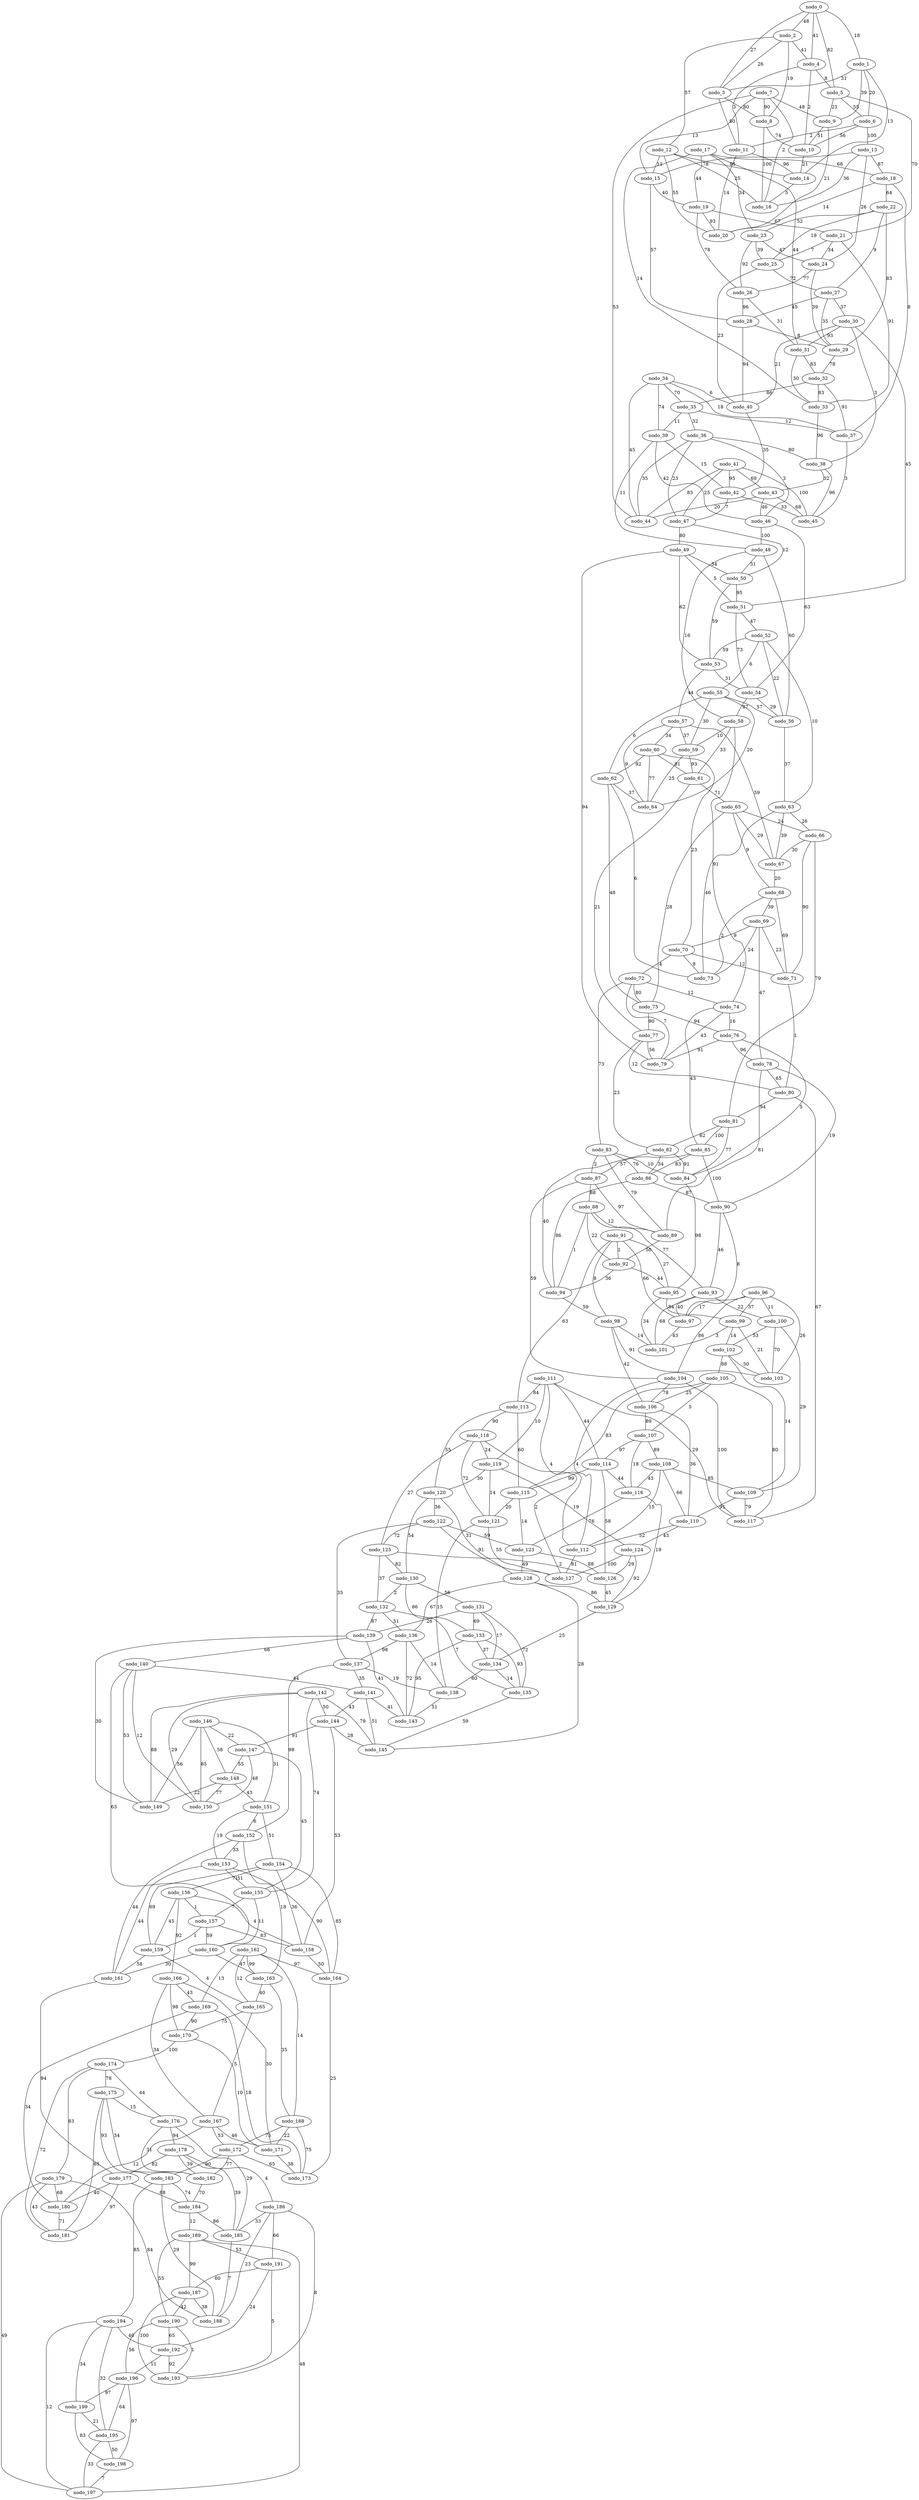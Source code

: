 graph gen_BarabasiAlbert_200 {
  nodo_184 -- nodo_189 [label=12 weight=12];
  nodo_120 -- nodo_130 [label=54 weight=54];
  nodo_144 -- nodo_158 [label=53 weight=53];
  nodo_39 -- nodo_46 [label=42 weight=42];
  nodo_84 -- nodo_95 [label=98 weight=98];
  nodo_112 -- nodo_127 [label=81 weight=81];
  nodo_120 -- nodo_122 [label=36 weight=36];
  nodo_152 -- nodo_163 [label=18 weight=18];
  nodo_120 -- nodo_128 [label=31 weight=31];
  nodo_192 -- nodo_193 [label=92 weight=92];
  nodo_152 -- nodo_161 [label=44 weight=44];
  nodo_39 -- nodo_48 [label=11 weight=11];
  nodo_192 -- nodo_196 [label=11 weight=11];
  nodo_39 -- nodo_42 [label=15 weight=15];
  nodo_160 -- nodo_163 [label=47 weight=47];
  nodo_9 -- nodo_20 [label=21 weight=21];
  nodo_95 -- nodo_99 [label=84 weight=84];
  nodo_160 -- nodo_161 [label=30 weight=30];
  nodo_51 -- nodo_54 [label=73 weight=73];
  nodo_51 -- nodo_52 [label=47 weight=47];
  nodo_49 -- nodo_79 [label=94 weight=94];
  nodo_17 -- nodo_18 [label=68 weight=68];
  nodo_17 -- nodo_19 [label=44 weight=44];
  nodo_62 -- nodo_73 [label=6 weight=6];
  nodo_62 -- nodo_64 [label=37 weight=37];
  nodo_152 -- nodo_153 [label=33 weight=33];
  nodo_184 -- nodo_185 [label=86 weight=86];
  nodo_17 -- nodo_23 [label=34 weight=34];
  nodo_136 -- nodo_143 [label=72 weight=72];
  nodo_168 -- nodo_172 [label=75 weight=75];
  nodo_168 -- nodo_173 [label=75 weight=75];
  nodo_28 -- nodo_29 [label=8 weight=8];
  nodo_168 -- nodo_171 [label=22 weight=22];
  nodo_27 -- nodo_30 [label=37 weight=37];
  nodo_91 -- nodo_113 [label=63 weight=63];
  nodo_62 -- nodo_75 [label=48 weight=48];
  nodo_98 -- nodo_103 [label=91 weight=91];
  nodo_98 -- nodo_106 [label=42 weight=42];
  nodo_98 -- nodo_101 [label=14 weight=14];
  nodo_27 -- nodo_29 [label=35 weight=35];
  nodo_27 -- nodo_28 [label=45 weight=45];
  nodo_49 -- nodo_53 [label=62 weight=62];
  nodo_175 -- nodo_176 [label=15 weight=15];
  nodo_111 -- nodo_117 [label=29 weight=29];
  nodo_111 -- nodo_119 [label=10 weight=10];
  nodo_111 -- nodo_113 [label=84 weight=84];
  nodo_111 -- nodo_112 [label=4 weight=4];
  nodo_111 -- nodo_114 [label=44 weight=44];
  nodo_49 -- nodo_50 [label=34 weight=34];
  nodo_49 -- nodo_51 [label=5 weight=5];
  nodo_38 -- nodo_43 [label=32 weight=32];
  nodo_144 -- nodo_147 [label=91 weight=91];
  nodo_38 -- nodo_45 [label=96 weight=96];
  nodo_144 -- nodo_145 [label=28 weight=28];
  nodo_175 -- nodo_181 [label=65 weight=65];
  nodo_175 -- nodo_182 [label=34 weight=34];
  nodo_199 -- nodo_195 [label=21 weight=21];
  nodo_175 -- nodo_183 [label=93 weight=93];
  nodo_52 -- nodo_56 [label=22 weight=22];
  nodo_52 -- nodo_55 [label=6 weight=6];
  nodo_52 -- nodo_53 [label=59 weight=59];
  nodo_15 -- nodo_28 [label=57 weight=57];
  nodo_191 -- nodo_187 [label=60 weight=60];
  nodo_63 -- nodo_73 [label=46 weight=46];
  nodo_63 -- nodo_67 [label=39 weight=39];
  nodo_63 -- nodo_66 [label=26 weight=26];
  nodo_128 -- nodo_129 [label=86 weight=86];
  nodo_185 -- nodo_188 [label=7 weight=7];
  nodo_52 -- nodo_63 [label=10 weight=10];
  nodo_74 -- nodo_76 [label=16 weight=16];
  nodo_74 -- nodo_79 [label=43 weight=43];
  nodo_135 -- nodo_145 [label=59 weight=59];
  nodo_113 -- nodo_120 [label=55 weight=55];
  nodo_85 -- nodo_86 [label=83 weight=83];
  nodo_85 -- nodo_87 [label=57 weight=57];
  nodo_167 -- nodo_180 [label=12 weight=12];
  nodo_85 -- nodo_90 [label=100 weight=100];
  nodo_151 -- nodo_152 [label=6 weight=6];
  nodo_96 -- nodo_97 [label=17 weight=17];
  nodo_151 -- nodo_153 [label=19 weight=19];
  nodo_151 -- nodo_154 [label=51 weight=51];
  nodo_74 -- nodo_85 [label=43 weight=43];
  nodo_96 -- nodo_99 [label=37 weight=37];
  nodo_75 -- nodo_76 [label=94 weight=94];
  nodo_99 -- nodo_101 [label=3 weight=3];
  nodo_48 -- nodo_50 [label=31 weight=31];
  nodo_75 -- nodo_77 [label=90 weight=90];
  nodo_99 -- nodo_103 [label=21 weight=21];
  nodo_99 -- nodo_102 [label=14 weight=14];
  nodo_134 -- nodo_135 [label=14 weight=14];
  nodo_134 -- nodo_138 [label=60 weight=60];
  nodo_48 -- nodo_58 [label=16 weight=16];
  nodo_48 -- nodo_56 [label=60 weight=60];
  nodo_128 -- nodo_145 [label=28 weight=28];
  nodo_86 -- nodo_94 [label=86 weight=86];
  nodo_167 -- nodo_171 [label=46 weight=46];
  nodo_37 -- nodo_45 [label=3 weight=3];
  nodo_167 -- nodo_172 [label=53 weight=53];
  nodo_86 -- nodo_90 [label=87 weight=87];
  nodo_53 -- nodo_57 [label=44 weight=44];
  nodo_191 -- nodo_192 [label=24 weight=24];
  nodo_191 -- nodo_193 [label=5 weight=5];
  nodo_26 -- nodo_31 [label=31 weight=31];
  nodo_53 -- nodo_54 [label=31 weight=31];
  nodo_1 -- nodo_14 [label=13 weight=13];
  nodo_128 -- nodo_136 [label=67 weight=67];
  nodo_15 -- nodo_19 [label=40 weight=40];
  nodo_26 -- nodo_28 [label=96 weight=96];
  nodo_162 -- nodo_169 [label=13 weight=13];
  nodo_162 -- nodo_168 [label=14 weight=14];
  nodo_31 -- nodo_32 [label=83 weight=83];
  nodo_31 -- nodo_33 [label=30 weight=30];
  nodo_130 -- nodo_133 [label=86 weight=86];
  nodo_154 -- nodo_164 [label=85 weight=85];
  nodo_174 -- nodo_181 [label=72 weight=72];
  nodo_42 -- nodo_47 [label=7 weight=7];
  nodo_182 -- nodo_184 [label=70 weight=70];
  nodo_42 -- nodo_45 [label=33 weight=33];
  nodo_174 -- nodo_179 [label=83 weight=83];
  nodo_70 -- nodo_73 [label=9 weight=9];
  nodo_110 -- nodo_112 [label=52 weight=52];
  nodo_70 -- nodo_71 [label=12 weight=12];
  nodo_70 -- nodo_72 [label=4 weight=4];
  nodo_97 -- nodo_101 [label=43 weight=43];
  nodo_174 -- nodo_175 [label=78 weight=78];
  nodo_174 -- nodo_176 [label=44 weight=44];
  nodo_81 -- nodo_82 [label=62 weight=62];
  nodo_178 -- nodo_185 [label=39 weight=39];
  nodo_81 -- nodo_84 [label=77 weight=77];
  nodo_178 -- nodo_186 [label=4 weight=4];
  nodo_81 -- nodo_85 [label=100 weight=100];
  nodo_59 -- nodo_61 [label=93 weight=93];
  nodo_146 -- nodo_150 [label=85 weight=85];
  nodo_146 -- nodo_151 [label=31 weight=31];
  nodo_130 -- nodo_131 [label=56 weight=56];
  nodo_130 -- nodo_132 [label=2 weight=2];
  nodo_92 -- nodo_95 [label=44 weight=44];
  nodo_169 -- nodo_170 [label=90 weight=90];
  nodo_92 -- nodo_94 [label=36 weight=36];
  nodo_162 -- nodo_165 [label=12 weight=12];
  nodo_105 -- nodo_106 [label=25 weight=25];
  nodo_162 -- nodo_164 [label=97 weight=97];
  nodo_59 -- nodo_64 [label=25 weight=25];
  nodo_105 -- nodo_107 [label=5 weight=5];
  nodo_162 -- nodo_163 [label=99 weight=99];
  nodo_169 -- nodo_173 [label=18 weight=18];
  nodo_102 -- nodo_109 [label=14 weight=14];
  nodo_82 -- nodo_84 [label=91 weight=91];
  nodo_102 -- nodo_105 [label=88 weight=88];
  nodo_82 -- nodo_86 [label=34 weight=34];
  nodo_102 -- nodo_103 [label=50 weight=50];
  nodo_2 -- nodo_12 [label=57 weight=57];
  nodo_93 -- nodo_97 [label=40 weight=40];
  nodo_146 -- nodo_149 [label=56 weight=56];
  nodo_169 -- nodo_180 [label=34 weight=34];
  nodo_146 -- nodo_147 [label=22 weight=22];
  nodo_30 -- nodo_51 [label=45 weight=45];
  nodo_146 -- nodo_148 [label=58 weight=58];
  nodo_105 -- nodo_115 [label=83 weight=83];
  nodo_105 -- nodo_117 [label=80 weight=80];
  nodo_118 -- nodo_127 [label=2 weight=2];
  nodo_177 -- nodo_184 [label=88 weight=88];
  nodo_30 -- nodo_38 [label=3 weight=3];
  nodo_118 -- nodo_125 [label=27 weight=27];
  nodo_177 -- nodo_181 [label=97 weight=97];
  nodo_71 -- nodo_80 [label=1 weight=1];
  nodo_30 -- nodo_31 [label=93 weight=93];
  nodo_177 -- nodo_180 [label=40 weight=40];
  nodo_118 -- nodo_121 [label=72 weight=72];
  nodo_60 -- nodo_70 [label=23 weight=23];
  nodo_60 -- nodo_61 [label=81 weight=81];
  nodo_41 -- nodo_47 [label=25 weight=25];
  nodo_60 -- nodo_62 [label=92 weight=92];
  nodo_190 -- nodo_193 [label=1 weight=1];
  nodo_190 -- nodo_196 [label=56 weight=56];
  nodo_60 -- nodo_64 [label=77 weight=77];
  nodo_41 -- nodo_42 [label=95 weight=95];
  nodo_41 -- nodo_43 [label=69 weight=69];
  nodo_19 -- nodo_26 [label=78 weight=78];
  nodo_41 -- nodo_44 [label=83 weight=83];
  nodo_133 -- nodo_135 [label=93 weight=93];
  nodo_190 -- nodo_192 [label=65 weight=65];
  nodo_41 -- nodo_45 [label=100 weight=100];
  nodo_133 -- nodo_134 [label=37 weight=37];
  nodo_19 -- nodo_20 [label=93 weight=93];
  nodo_19 -- nodo_21 [label=67 weight=67];
  nodo_30 -- nodo_40 [label=21 weight=21];
  nodo_153 -- nodo_161 [label=44 weight=44];
  nodo_183 -- nodo_184 [label=74 weight=74];
  nodo_153 -- nodo_164 [label=90 weight=90];
  nodo_183 -- nodo_188 [label=29 weight=29];
  nodo_29 -- nodo_32 [label=78 weight=78];
  nodo_131 -- nodo_139 [label=26 weight=26];
  nodo_133 -- nodo_143 [label=95 weight=95];
  nodo_131 -- nodo_134 [label=17 weight=17];
  nodo_18 -- nodo_22 [label=64 weight=64];
  nodo_131 -- nodo_135 [label=72 weight=72];
  nodo_131 -- nodo_133 [label=69 weight=69];
  nodo_18 -- nodo_20 [label=14 weight=14];
  nodo_118 -- nodo_119 [label=24 weight=24];
  nodo_153 -- nodo_155 [label=51 weight=51];
  nodo_148 -- nodo_149 [label=22 weight=22];
  nodo_183 -- nodo_194 [label=85 weight=85];
  nodo_96 -- nodo_100 [label=11 weight=11];
  nodo_126 -- nodo_129 [label=45 weight=45];
  nodo_161 -- nodo_177 [label=94 weight=94];
  nodo_82 -- nodo_94 [label=40 weight=40];
  nodo_104 -- nodo_106 [label=78 weight=78];
  nodo_18 -- nodo_37 [label=8 weight=8];
  nodo_3 -- nodo_11 [label=80 weight=80];
  nodo_125 -- nodo_130 [label=82 weight=82];
  nodo_96 -- nodo_104 [label=86 weight=86];
  nodo_96 -- nodo_103 [label=26 weight=26];
  nodo_125 -- nodo_132 [label=37 weight=37];
  nodo_50 -- nodo_53 [label=59 weight=59];
  nodo_72 -- nodo_83 [label=73 weight=73];
  nodo_50 -- nodo_51 [label=95 weight=95];
  nodo_104 -- nodo_112 [label=4 weight=4];
  nodo_148 -- nodo_150 [label=77 weight=77];
  nodo_148 -- nodo_151 [label=43 weight=43];
  nodo_28 -- nodo_40 [label=94 weight=94];
  nodo_104 -- nodo_117 [label=100 weight=100];
  nodo_125 -- nodo_126 [label=2 weight=2];
  nodo_61 -- nodo_65 [label=71 weight=71];
  nodo_17 -- nodo_33 [label=14 weight=14];
  nodo_40 -- nodo_42 [label=35 weight=35];
  nodo_72 -- nodo_79 [label=7 weight=7];
  nodo_17 -- nodo_31 [label=44 weight=44];
  nodo_72 -- nodo_75 [label=80 weight=80];
  nodo_72 -- nodo_74 [label=12 weight=12];
  nodo_132 -- nodo_136 [label=51 weight=51];
  nodo_132 -- nodo_135 [label=7 weight=7];
  nodo_83 -- nodo_89 [label=79 weight=79];
  nodo_154 -- nodo_156 [label=71 weight=71];
  nodo_154 -- nodo_159 [label=69 weight=69];
  nodo_176 -- nodo_182 [label=31 weight=31];
  nodo_83 -- nodo_84 [label=10 weight=10];
  nodo_132 -- nodo_139 [label=87 weight=87];
  nodo_83 -- nodo_87 [label=2 weight=2];
  nodo_83 -- nodo_86 [label=76 weight=76];
  nodo_154 -- nodo_158 [label=36 weight=36];
  nodo_176 -- nodo_185 [label=29 weight=29];
  nodo_119 -- nodo_124 [label=19 weight=19];
  nodo_176 -- nodo_178 [label=94 weight=94];
  nodo_61 -- nodo_77 [label=21 weight=21];
  nodo_119 -- nodo_120 [label=30 weight=30];
  nodo_198 -- nodo_199 [label=83 weight=83];
  nodo_198 -- nodo_197 [label=7 weight=7];
  nodo_119 -- nodo_121 [label=14 weight=14];
  nodo_110 -- nodo_124 [label=43 weight=43];
  nodo_94 -- nodo_98 [label=59 weight=59];
  nodo_140 -- nodo_141 [label=44 weight=44];
  nodo_164 -- nodo_173 [label=25 weight=25];
  nodo_172 -- nodo_173 [label=65 weight=65];
  nodo_80 -- nodo_117 [label=67 weight=67];
  nodo_4 -- nodo_11 [label=3 weight=3];
  nodo_4 -- nodo_10 [label=2 weight=2];
  nodo_67 -- nodo_68 [label=20 weight=20];
  nodo_78 -- nodo_90 [label=19 weight=19];
  nodo_95 -- nodo_101 [label=34 weight=34];
  nodo_196 -- nodo_199 [label=97 weight=97];
  nodo_107 -- nodo_108 [label=89 weight=89];
  nodo_56 -- nodo_63 [label=37 weight=37];
  nodo_172 -- nodo_182 [label=77 weight=77];
  nodo_172 -- nodo_183 [label=90 weight=90];
  nodo_156 -- nodo_166 [label=92 weight=92];
  nodo_196 -- nodo_198 [label=97 weight=97];
  nodo_89 -- nodo_92 [label=50 weight=50];
  nodo_140 -- nodo_150 [label=12 weight=12];
  nodo_147 -- nodo_148 [label=55 weight=55];
  nodo_7 -- nodo_8 [label=90 weight=90];
  nodo_7 -- nodo_9 [label=48 weight=48];
  nodo_78 -- nodo_80 [label=65 weight=65];
  nodo_140 -- nodo_149 [label=53 weight=53];
  nodo_78 -- nodo_89 [label=81 weight=81];
  nodo_124 -- nodo_129 [label=92 weight=92];
  nodo_147 -- nodo_150 [label=48 weight=48];
  nodo_33 -- nodo_38 [label=96 weight=96];
  nodo_140 -- nodo_160 [label=63 weight=63];
  nodo_124 -- nodo_126 [label=29 weight=29];
  nodo_179 -- nodo_181 [label=43 weight=43];
  nodo_124 -- nodo_127 [label=100 weight=100];
  nodo_147 -- nodo_155 [label=45 weight=45];
  nodo_179 -- nodo_180 [label=68 weight=68];
  nodo_116 -- nodo_123 [label=76 weight=76];
  nodo_116 -- nodo_129 [label=19 weight=19];
  nodo_107 -- nodo_114 [label=97 weight=97];
  nodo_107 -- nodo_116 [label=18 weight=18];
  nodo_57 -- nodo_59 [label=37 weight=37];
  nodo_68 -- nodo_71 [label=69 weight=69];
  nodo_155 -- nodo_160 [label=11 weight=11];
  nodo_100 -- nodo_109 [label=29 weight=29];
  nodo_11 -- nodo_14 [label=96 weight=96];
  nodo_68 -- nodo_73 [label=2 weight=2];
  nodo_100 -- nodo_103 [label=70 weight=70];
  nodo_100 -- nodo_102 [label=53 weight=53];
  nodo_57 -- nodo_60 [label=34 weight=34];
  nodo_68 -- nodo_69 [label=39 weight=39];
  nodo_11 -- nodo_20 [label=14 weight=14];
  nodo_87 -- nodo_104 [label=59 weight=59];
  nodo_22 -- nodo_23 [label=52 weight=52];
  nodo_90 -- nodo_93 [label=46 weight=46];
  nodo_22 -- nodo_25 [label=19 weight=19];
  nodo_57 -- nodo_67 [label=59 weight=59];
  nodo_22 -- nodo_27 [label=9 weight=9];
  nodo_90 -- nodo_97 [label=8 weight=8];
  nodo_155 -- nodo_157 [label=7 weight=7];
  nodo_22 -- nodo_29 [label=83 weight=83];
  nodo_57 -- nodo_64 [label=9 weight=9];
  nodo_10 -- nodo_14 [label=21 weight=21];
  nodo_141 -- nodo_145 [label=51 weight=51];
  nodo_141 -- nodo_144 [label=43 weight=43];
  nodo_80 -- nodo_81 [label=94 weight=94];
  nodo_5 -- nodo_21 [label=70 weight=70];
  nodo_163 -- nodo_168 [label=35 weight=35];
  nodo_179 -- nodo_197 [label=49 weight=49];
  nodo_91 -- nodo_95 [label=27 weight=27];
  nodo_21 -- nodo_24 [label=34 weight=34];
  nodo_91 -- nodo_92 [label=1 weight=1];
  nodo_21 -- nodo_25 [label=7 weight=7];
  nodo_91 -- nodo_98 [label=8 weight=8];
  nodo_91 -- nodo_97 [label=66 weight=66];
  nodo_32 -- nodo_37 [label=91 weight=91];
  nodo_32 -- nodo_35 [label=86 weight=86];
  nodo_32 -- nodo_33 [label=83 weight=83];
  nodo_5 -- nodo_6 [label=55 weight=55];
  nodo_189 -- nodo_197 [label=48 weight=48];
  nodo_106 -- nodo_107 [label=89 weight=89];
  nodo_163 -- nodo_165 [label=40 weight=40];
  nodo_5 -- nodo_9 [label=23 weight=23];
  nodo_195 -- nodo_196 [label=64 weight=64];
  nodo_195 -- nodo_197 [label=33 weight=33];
  nodo_195 -- nodo_198 [label=50 weight=50];
  nodo_43 -- nodo_45 [label=68 weight=68];
  nodo_141 -- nodo_143 [label=41 weight=41];
  nodo_43 -- nodo_44 [label=20 weight=20];
  nodo_43 -- nodo_46 [label=46 weight=46];
  nodo_21 -- nodo_33 [label=91 weight=91];
  nodo_179 -- nodo_188 [label=84 weight=84];
  nodo_156 -- nodo_158 [label=4 weight=4];
  nodo_69 -- nodo_70 [label=9 weight=9];
  nodo_156 -- nodo_157 [label=1 weight=1];
  nodo_69 -- nodo_71 [label=23 weight=23];
  nodo_58 -- nodo_59 [label=10 weight=10];
  nodo_178 -- nodo_177 [label=82 weight=82];
  nodo_69 -- nodo_78 [label=47 weight=47];
  nodo_69 -- nodo_73 [label=24 weight=24];
  nodo_156 -- nodo_159 [label=45 weight=45];
  nodo_6 -- nodo_11 [label=2 weight=2];
  nodo_6 -- nodo_10 [label=56 weight=56];
  nodo_6 -- nodo_13 [label=100 weight=100];
  nodo_58 -- nodo_61 [label=33 weight=33];
  nodo_178 -- nodo_182 [label=39 weight=39];
  nodo_189 -- nodo_191 [label=53 weight=53];
  nodo_189 -- nodo_190 [label=55 weight=55];
  nodo_106 -- nodo_110 [label=36 weight=36];
  nodo_139 -- nodo_140 [label=66 weight=66];
  nodo_180 -- nodo_181 [label=71 weight=71];
  nodo_139 -- nodo_149 [label=30 weight=30];
  nodo_4 -- nodo_5 [label=8 weight=8];
  nodo_139 -- nodo_143 [label=41 weight=41];
  nodo_123 -- nodo_128 [label=49 weight=49];
  nodo_123 -- nodo_126 [label=88 weight=88];
  nodo_58 -- nodo_74 [label=91 weight=91];
  nodo_194 -- nodo_199 [label=34 weight=34];
  nodo_109 -- nodo_110 [label=91 weight=91];
  nodo_194 -- nodo_197 [label=12 weight=12];
  nodo_194 -- nodo_195 [label=32 weight=32];
  nodo_142 -- nodo_150 [label=29 weight=29];
  nodo_194 -- nodo_192 [label=40 weight=40];
  nodo_14 -- nodo_16 [label=5 weight=5];
  nodo_122 -- nodo_137 [label=35 weight=35];
  nodo_142 -- nodo_144 [label=50 weight=50];
  nodo_25 -- nodo_27 [label=72 weight=72];
  nodo_109 -- nodo_117 [label=79 weight=79];
  nodo_142 -- nodo_145 [label=79 weight=79];
  nodo_142 -- nodo_149 [label=88 weight=88];
  nodo_47 -- nodo_50 [label=12 weight=12];
  nodo_25 -- nodo_40 [label=23 weight=23];
  nodo_137 -- nodo_138 [label=19 weight=19];
  nodo_36 -- nodo_38 [label=80 weight=80];
  nodo_3 -- nodo_8 [label=80 weight=80];
  nodo_36 -- nodo_44 [label=35 weight=35];
  nodo_7 -- nodo_15 [label=13 weight=13];
  nodo_36 -- nodo_46 [label=3 weight=3];
  nodo_47 -- nodo_49 [label=80 weight=80];
  nodo_7 -- nodo_16 [label=2 weight=2];
  nodo_36 -- nodo_47 [label=23 weight=23];
  nodo_114 -- nodo_126 [label=58 weight=58];
  nodo_54 -- nodo_58 [label=87 weight=87];
  nodo_113 -- nodo_115 [label=60 weight=60];
  nodo_54 -- nodo_56 [label=29 weight=29];
  nodo_113 -- nodo_118 [label=90 weight=90];
  nodo_158 -- nodo_164 [label=50 weight=50];
  nodo_157 -- nodo_160 [label=59 weight=59];
  nodo_65 -- nodo_75 [label=28 weight=28];
  nodo_65 -- nodo_68 [label=9 weight=9];
  nodo_65 -- nodo_66 [label=24 weight=24];
  nodo_65 -- nodo_67 [label=29 weight=29];
  nodo_186 -- nodo_185 [label=33 weight=33];
  nodo_157 -- nodo_159 [label=1 weight=1];
  nodo_157 -- nodo_158 [label=83 weight=83];
  nodo_138 -- nodo_143 [label=51 weight=51];
  nodo_76 -- nodo_78 [label=96 weight=96];
  nodo_76 -- nodo_79 [label=91 weight=91];
  nodo_186 -- nodo_188 [label=23 weight=23];
  nodo_170 -- nodo_174 [label=100 weight=100];
  nodo_2 -- nodo_3 [label=26 weight=26];
  nodo_166 -- nodo_171 [label=30 weight=30];
  nodo_2 -- nodo_4 [label=41 weight=41];
  nodo_166 -- nodo_170 [label=98 weight=98];
  nodo_170 -- nodo_171 [label=10 weight=10];
  nodo_2 -- nodo_8 [label=19 weight=19];
  nodo_87 -- nodo_89 [label=97 weight=97];
  nodo_87 -- nodo_88 [label=88 weight=88];
  nodo_93 -- nodo_100 [label=22 weight=22];
  nodo_93 -- nodo_101 [label=68 weight=68];
  nodo_122 -- nodo_123 [label=59 weight=59];
  nodo_122 -- nodo_125 [label=72 weight=72];
  nodo_122 -- nodo_127 [label=91 weight=91];
  nodo_142 -- nodo_155 [label=74 weight=74];
  nodo_129 -- nodo_134 [label=25 weight=25];
  nodo_186 -- nodo_191 [label=66 weight=66];
  nodo_76 -- nodo_84 [label=5 weight=5];
  nodo_166 -- nodo_169 [label=43 weight=43];
  nodo_186 -- nodo_193 [label=8 weight=8];
  nodo_166 -- nodo_167 [label=34 weight=34];
  nodo_77 -- nodo_79 [label=56 weight=56];
  nodo_121 -- nodo_138 [label=15 weight=15];
  nodo_35 -- nodo_36 [label=32 weight=32];
  nodo_88 -- nodo_92 [label=22 weight=22];
  nodo_35 -- nodo_37 [label=12 weight=12];
  nodo_88 -- nodo_93 [label=77 weight=77];
  nodo_46 -- nodo_54 [label=63 weight=63];
  nodo_88 -- nodo_94 [label=1 weight=1];
  nodo_35 -- nodo_39 [label=11 weight=11];
  nodo_108 -- nodo_109 [label=85 weight=85];
  nodo_88 -- nodo_89 [label=12 weight=12];
  nodo_7 -- nodo_44 [label=53 weight=53];
  nodo_171 -- nodo_173 [label=38 weight=38];
  nodo_8 -- nodo_16 [label=100 weight=100];
  nodo_77 -- nodo_80 [label=12 weight=12];
  nodo_46 -- nodo_48 [label=100 weight=100];
  nodo_77 -- nodo_82 [label=23 weight=23];
  nodo_8 -- nodo_10 [label=74 weight=74];
  nodo_55 -- nodo_56 [label=57 weight=57];
  nodo_1 -- nodo_3 [label=31 weight=31];
  nodo_55 -- nodo_59 [label=30 weight=30];
  nodo_1 -- nodo_6 [label=20 weight=20];
  nodo_13 -- nodo_16 [label=36 weight=36];
  nodo_13 -- nodo_15 [label=78 weight=78];
  nodo_1 -- nodo_9 [label=39 weight=39];
  nodo_66 -- nodo_71 [label=90 weight=90];
  nodo_13 -- nodo_18 [label=87 weight=87];
  nodo_66 -- nodo_67 [label=30 weight=30];
  nodo_13 -- nodo_24 [label=26 weight=26];
  nodo_24 -- nodo_26 [label=77 weight=77];
  nodo_55 -- nodo_64 [label=20 weight=20];
  nodo_24 -- nodo_29 [label=39 weight=39];
  nodo_55 -- nodo_62 [label=6 weight=6];
  nodo_115 -- nodo_121 [label=20 weight=20];
  nodo_12 -- nodo_15 [label=11 weight=11];
  nodo_12 -- nodo_16 [label=25 weight=25];
  nodo_66 -- nodo_81 [label=79 weight=79];
  nodo_12 -- nodo_14 [label=85 weight=85];
  nodo_115 -- nodo_123 [label=14 weight=14];
  nodo_137 -- nodo_141 [label=35 weight=35];
  nodo_159 -- nodo_161 [label=58 weight=58];
  nodo_12 -- nodo_20 [label=55 weight=55];
  nodo_136 -- nodo_138 [label=14 weight=14];
  nodo_136 -- nodo_137 [label=98 weight=98];
  nodo_159 -- nodo_165 [label=4 weight=4];
  nodo_23 -- nodo_25 [label=39 weight=39];
  nodo_23 -- nodo_24 [label=47 weight=47];
  nodo_23 -- nodo_26 [label=92 weight=92];
  nodo_114 -- nodo_116 [label=44 weight=44];
  nodo_114 -- nodo_115 [label=99 weight=99];
  nodo_0 -- nodo_1 [label=18 weight=18];
  nodo_0 -- nodo_2 [label=48 weight=48];
  nodo_34 -- nodo_39 [label=74 weight=74];
  nodo_0 -- nodo_3 [label=27 weight=27];
  nodo_0 -- nodo_4 [label=41 weight=41];
  nodo_34 -- nodo_37 [label=18 weight=18];
  nodo_121 -- nodo_127 [label=55 weight=55];
  nodo_0 -- nodo_5 [label=82 weight=82];
  nodo_34 -- nodo_35 [label=70 weight=70];
  nodo_187 -- nodo_190 [label=42 weight=42];
  nodo_108 -- nodo_116 [label=43 weight=43];
  nodo_165 -- nodo_167 [label=5 weight=5];
  nodo_137 -- nodo_152 [label=98 weight=98];
  nodo_187 -- nodo_193 [label=100 weight=100];
  nodo_187 -- nodo_189 [label=99 weight=99];
  nodo_108 -- nodo_110 [label=66 weight=66];
  nodo_187 -- nodo_188 [label=38 weight=38];
  nodo_165 -- nodo_170 [label=75 weight=75];
  nodo_108 -- nodo_112 [label=15 weight=15];
  nodo_34 -- nodo_44 [label=45 weight=45];
  nodo_34 -- nodo_40 [label=6 weight=6];
  nodo_9 -- nodo_10 [label=51 weight=51];
}